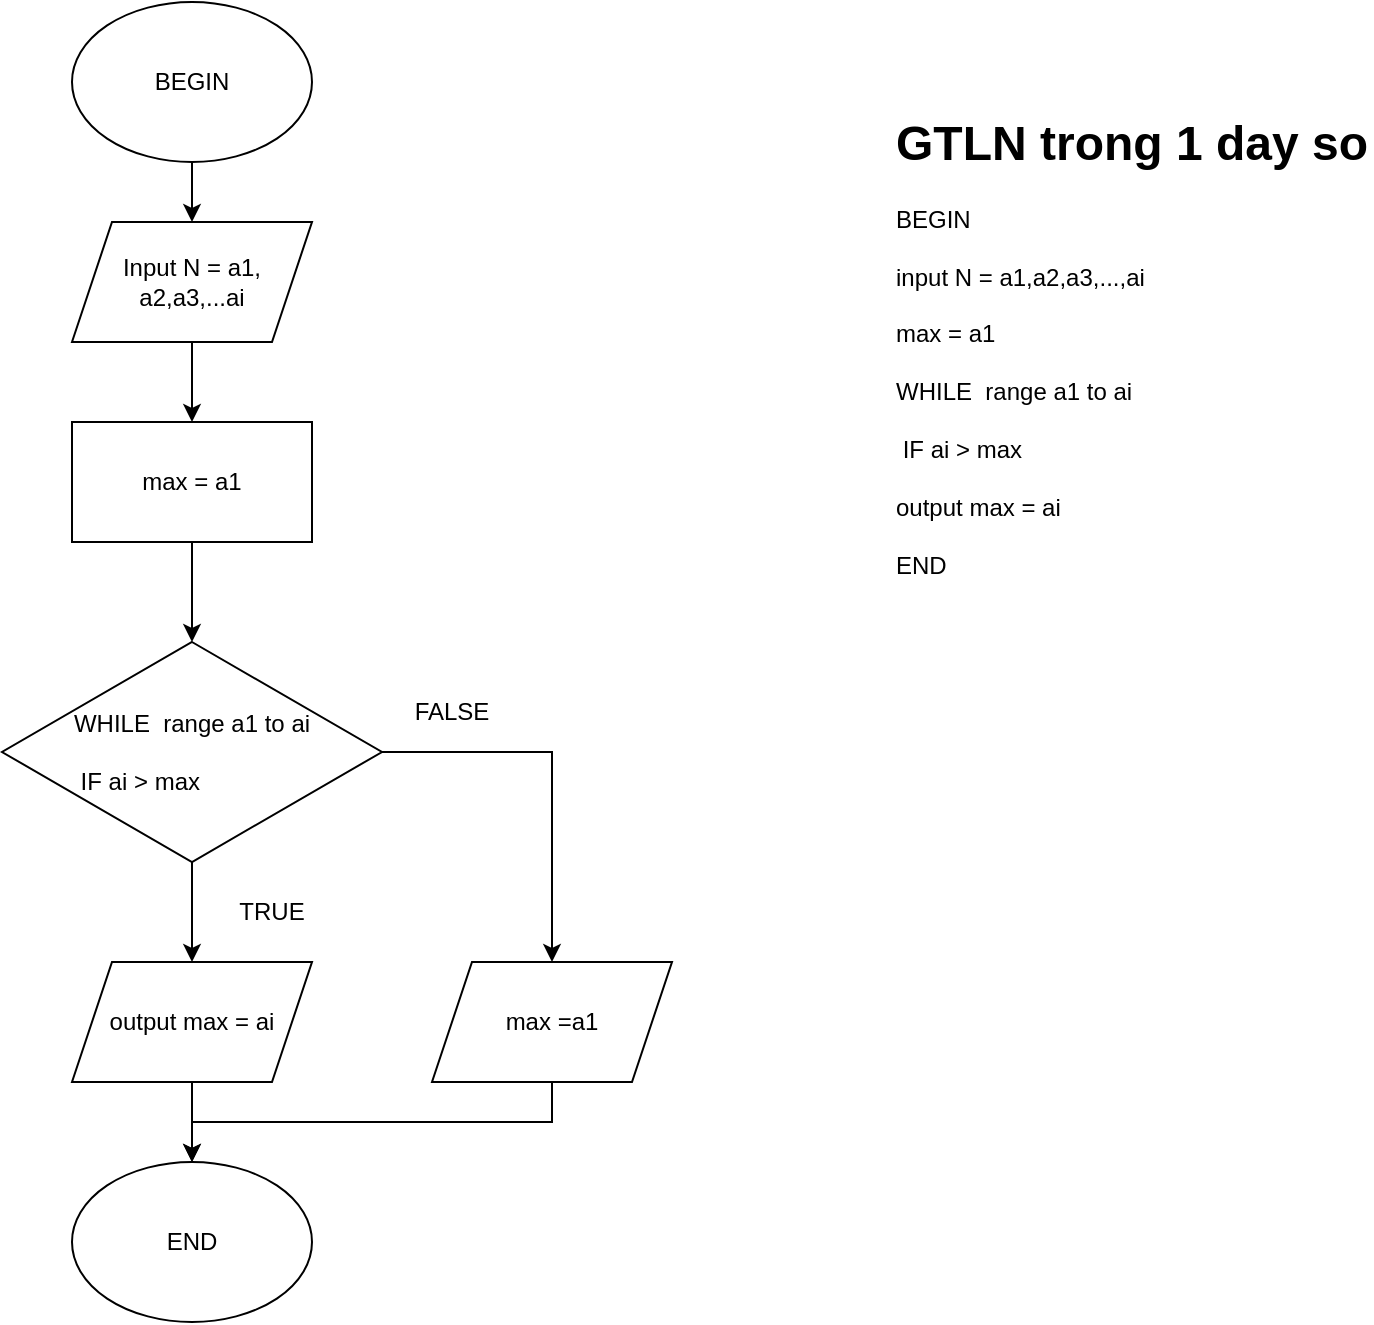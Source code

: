 <mxfile version="27.1.4">
  <diagram id="RtgnQnlJ-G7joH7h0uWn" name="Trang-1">
    <mxGraphModel grid="1" page="1" gridSize="10" guides="1" tooltips="1" connect="1" arrows="1" fold="1" pageScale="1" pageWidth="827" pageHeight="1169" math="0" shadow="0">
      <root>
        <mxCell id="0" />
        <mxCell id="1" parent="0" />
        <mxCell id="ichwKcL9ppN64GVrpZ9i-1" value="&lt;h1 style=&quot;margin-top: 0px;&quot;&gt;GTLN trong 1 day so&lt;/h1&gt;&lt;div&gt;BEGIN&lt;/div&gt;&lt;div&gt;&lt;br&gt;&lt;/div&gt;&lt;div&gt;input N = a1,a2,a3,...,ai&lt;/div&gt;&lt;div&gt;&amp;nbsp;&amp;nbsp;&lt;/div&gt;&lt;div&gt;max = a1&amp;nbsp;&lt;/div&gt;&lt;div&gt;&lt;br&gt;&lt;/div&gt;&lt;div&gt;WHILE&amp;nbsp;&amp;nbsp;&lt;span style=&quot;background-color: transparent; color: light-dark(rgb(0, 0, 0), rgb(255, 255, 255));&quot;&gt;range a1 to ai&lt;/span&gt;&lt;/div&gt;&lt;div&gt;&lt;span style=&quot;background-color: transparent; color: light-dark(rgb(0, 0, 0), rgb(255, 255, 255));&quot;&gt;&lt;br&gt;&lt;/span&gt;&lt;/div&gt;&lt;div&gt;&lt;span style=&quot;background-color: transparent; color: light-dark(rgb(0, 0, 0), rgb(255, 255, 255));&quot;&gt;&amp;nbsp;IF ai &amp;gt; max&lt;/span&gt;&lt;/div&gt;&lt;div&gt;&lt;span style=&quot;background-color: transparent; color: light-dark(rgb(0, 0, 0), rgb(255, 255, 255));&quot;&gt;&lt;br&gt;&lt;/span&gt;&lt;/div&gt;&lt;div&gt;&lt;span style=&quot;background-color: transparent; color: light-dark(rgb(0, 0, 0), rgb(255, 255, 255));&quot;&gt;output max = ai&amp;nbsp;&lt;/span&gt;&lt;/div&gt;&lt;div&gt;&lt;span style=&quot;background-color: transparent; color: light-dark(rgb(0, 0, 0), rgb(255, 255, 255));&quot;&gt;&lt;br&gt;&lt;/span&gt;&lt;/div&gt;&lt;div&gt;&lt;span style=&quot;background-color: transparent; color: light-dark(rgb(0, 0, 0), rgb(255, 255, 255));&quot;&gt;END&amp;nbsp;&lt;/span&gt;&lt;/div&gt;&lt;div&gt;&lt;span style=&quot;background-color: transparent; color: light-dark(rgb(0, 0, 0), rgb(255, 255, 255));&quot;&gt;&amp;nbsp; &amp;nbsp;&amp;nbsp;&lt;/span&gt;&lt;/div&gt;&lt;div&gt;&lt;br&gt;&lt;/div&gt;" style="text;html=1;whiteSpace=wrap;overflow=hidden;rounded=0;" vertex="1" parent="1">
          <mxGeometry x="530" y="70" width="240" height="390" as="geometry" />
        </mxCell>
        <mxCell id="ichwKcL9ppN64GVrpZ9i-9" style="edgeStyle=orthogonalEdgeStyle;rounded=0;orthogonalLoop=1;jettySize=auto;html=1;exitX=0.5;exitY=1;exitDx=0;exitDy=0;entryX=0.5;entryY=0;entryDx=0;entryDy=0;" edge="1" parent="1" source="ichwKcL9ppN64GVrpZ9i-2" target="ichwKcL9ppN64GVrpZ9i-3">
          <mxGeometry relative="1" as="geometry" />
        </mxCell>
        <mxCell id="ichwKcL9ppN64GVrpZ9i-2" value="BEGIN" style="ellipse;whiteSpace=wrap;html=1;" vertex="1" parent="1">
          <mxGeometry x="120" y="20" width="120" height="80" as="geometry" />
        </mxCell>
        <mxCell id="ichwKcL9ppN64GVrpZ9i-11" style="edgeStyle=orthogonalEdgeStyle;rounded=0;orthogonalLoop=1;jettySize=auto;html=1;exitX=0.5;exitY=1;exitDx=0;exitDy=0;entryX=0.5;entryY=0;entryDx=0;entryDy=0;" edge="1" parent="1" source="ichwKcL9ppN64GVrpZ9i-3" target="ichwKcL9ppN64GVrpZ9i-4">
          <mxGeometry relative="1" as="geometry" />
        </mxCell>
        <mxCell id="ichwKcL9ppN64GVrpZ9i-3" value="Input N = a1, a2,a3,...ai" style="shape=parallelogram;perimeter=parallelogramPerimeter;whiteSpace=wrap;html=1;fixedSize=1;" vertex="1" parent="1">
          <mxGeometry x="120" y="130" width="120" height="60" as="geometry" />
        </mxCell>
        <mxCell id="ichwKcL9ppN64GVrpZ9i-10" style="edgeStyle=orthogonalEdgeStyle;rounded=0;orthogonalLoop=1;jettySize=auto;html=1;exitX=0.5;exitY=1;exitDx=0;exitDy=0;entryX=0.5;entryY=0;entryDx=0;entryDy=0;" edge="1" parent="1" source="ichwKcL9ppN64GVrpZ9i-4">
          <mxGeometry relative="1" as="geometry">
            <mxPoint x="180" y="340" as="targetPoint" />
          </mxGeometry>
        </mxCell>
        <mxCell id="ichwKcL9ppN64GVrpZ9i-4" value="max = a1" style="rounded=0;whiteSpace=wrap;html=1;" vertex="1" parent="1">
          <mxGeometry x="120" y="230" width="120" height="60" as="geometry" />
        </mxCell>
        <mxCell id="YoX_yYoh7F7YsEoUsBHw-10" style="edgeStyle=orthogonalEdgeStyle;rounded=0;orthogonalLoop=1;jettySize=auto;html=1;exitX=0.5;exitY=1;exitDx=0;exitDy=0;entryX=0.5;entryY=0;entryDx=0;entryDy=0;" edge="1" parent="1" source="ichwKcL9ppN64GVrpZ9i-7" target="ichwKcL9ppN64GVrpZ9i-8">
          <mxGeometry relative="1" as="geometry" />
        </mxCell>
        <mxCell id="ichwKcL9ppN64GVrpZ9i-7" value="output max = ai" style="shape=parallelogram;perimeter=parallelogramPerimeter;whiteSpace=wrap;html=1;fixedSize=1;" vertex="1" parent="1">
          <mxGeometry x="120" y="500" width="120" height="60" as="geometry" />
        </mxCell>
        <mxCell id="ichwKcL9ppN64GVrpZ9i-8" value="END" style="ellipse;whiteSpace=wrap;html=1;" vertex="1" parent="1">
          <mxGeometry x="120" y="600" width="120" height="80" as="geometry" />
        </mxCell>
        <mxCell id="YoX_yYoh7F7YsEoUsBHw-5" style="edgeStyle=orthogonalEdgeStyle;rounded=0;orthogonalLoop=1;jettySize=auto;html=1;exitX=0.5;exitY=1;exitDx=0;exitDy=0;" edge="1" parent="1" source="YoX_yYoh7F7YsEoUsBHw-1" target="ichwKcL9ppN64GVrpZ9i-7">
          <mxGeometry relative="1" as="geometry" />
        </mxCell>
        <mxCell id="YoX_yYoh7F7YsEoUsBHw-9" style="edgeStyle=orthogonalEdgeStyle;rounded=0;orthogonalLoop=1;jettySize=auto;html=1;exitX=1;exitY=0.5;exitDx=0;exitDy=0;entryX=0.5;entryY=0;entryDx=0;entryDy=0;" edge="1" parent="1" source="YoX_yYoh7F7YsEoUsBHw-1" target="YoX_yYoh7F7YsEoUsBHw-8">
          <mxGeometry relative="1" as="geometry" />
        </mxCell>
        <mxCell id="YoX_yYoh7F7YsEoUsBHw-1" value="&lt;div style=&quot;text-align: left;&quot;&gt;WHILE&amp;nbsp;&amp;nbsp;&lt;span style=&quot;background-color: transparent; color: light-dark(rgb(0, 0, 0), rgb(255, 255, 255));&quot;&gt;range a1 to ai&lt;/span&gt;&lt;/div&gt;&lt;div style=&quot;text-align: left;&quot;&gt;&lt;span style=&quot;background-color: transparent; color: light-dark(rgb(0, 0, 0), rgb(255, 255, 255));&quot;&gt;&lt;br&gt;&lt;/span&gt;&lt;/div&gt;&lt;div style=&quot;text-align: left;&quot;&gt;&lt;span style=&quot;background-color: transparent; color: light-dark(rgb(0, 0, 0), rgb(255, 255, 255));&quot;&gt;&amp;nbsp;IF ai &amp;gt; max&lt;/span&gt;&lt;/div&gt;" style="rhombus;whiteSpace=wrap;html=1;" vertex="1" parent="1">
          <mxGeometry x="85" y="340" width="190" height="110" as="geometry" />
        </mxCell>
        <mxCell id="YoX_yYoh7F7YsEoUsBHw-6" value="TRUE" style="text;html=1;align=center;verticalAlign=middle;whiteSpace=wrap;rounded=0;" vertex="1" parent="1">
          <mxGeometry x="190" y="460" width="60" height="30" as="geometry" />
        </mxCell>
        <mxCell id="YoX_yYoh7F7YsEoUsBHw-13" style="edgeStyle=orthogonalEdgeStyle;rounded=0;orthogonalLoop=1;jettySize=auto;html=1;exitX=0.5;exitY=1;exitDx=0;exitDy=0;" edge="1" parent="1" source="YoX_yYoh7F7YsEoUsBHw-8" target="ichwKcL9ppN64GVrpZ9i-8">
          <mxGeometry relative="1" as="geometry" />
        </mxCell>
        <mxCell id="YoX_yYoh7F7YsEoUsBHw-8" value="max =a1" style="shape=parallelogram;perimeter=parallelogramPerimeter;whiteSpace=wrap;html=1;fixedSize=1;" vertex="1" parent="1">
          <mxGeometry x="300" y="500" width="120" height="60" as="geometry" />
        </mxCell>
        <mxCell id="YoX_yYoh7F7YsEoUsBHw-12" value="FALSE" style="text;html=1;align=center;verticalAlign=middle;whiteSpace=wrap;rounded=0;" vertex="1" parent="1">
          <mxGeometry x="280" y="360" width="60" height="30" as="geometry" />
        </mxCell>
      </root>
    </mxGraphModel>
  </diagram>
</mxfile>
